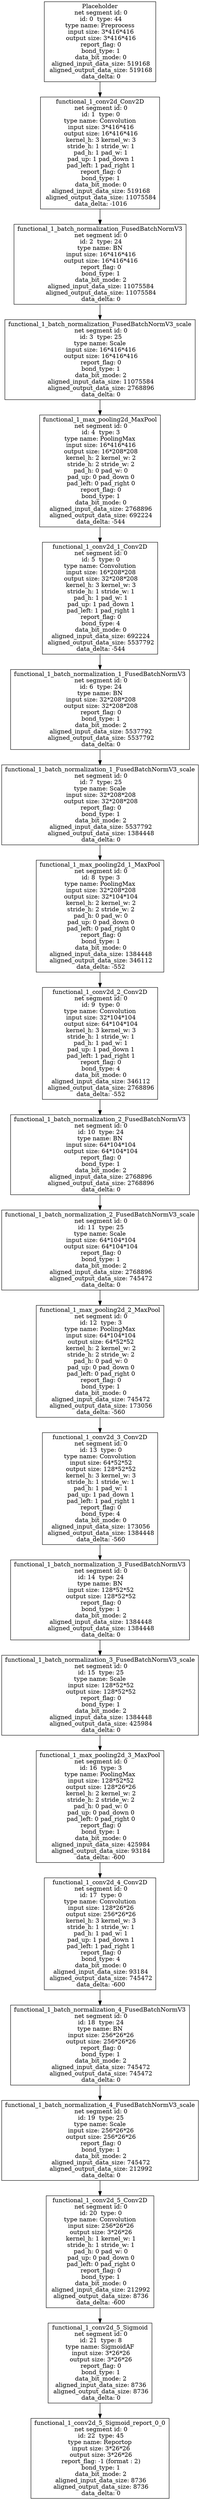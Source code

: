 digraph cnn_tree {
Placeholder [shape=box, label="Placeholder\n net segment id: 0\n id: 0  type: 44\ntype name: Preprocess\n input size: 3*416*416\n output size: 3*416*416\n report_flag: 0\n bond_type: 1\n data_bit_mode: 0\n aligned_input_data_size: 519168\n aligned_output_data_size: 519168\n data_delta: 0"];
Placeholder -> functional_1_conv2d_Conv2D;
functional_1_conv2d_Conv2D [shape=box, label="functional_1_conv2d_Conv2D\n net segment id: 0\n id: 1  type: 0\ntype name: Convolution\n input size: 3*416*416\n output size: 16*416*416\n kernel_h: 3 kernel_w: 3\n stride_h: 1 stride_w: 1\n pad_h: 1 pad_w: 1\n pad_up: 1 pad_down 1\n pad_left: 1 pad_right 1\n report_flag: 0\n bond_type: 1\n data_bit_mode: 0\n aligned_input_data_size: 519168\n aligned_output_data_size: 11075584\n data_delta: -1016"];
functional_1_conv2d_Conv2D -> functional_1_batch_normalization_FusedBatchNormV3;
functional_1_batch_normalization_FusedBatchNormV3 [shape=box, label="functional_1_batch_normalization_FusedBatchNormV3\n net segment id: 0\n id: 2  type: 24\ntype name: BN\n input size: 16*416*416\n output size: 16*416*416\n report_flag: 0\n bond_type: 1\n data_bit_mode: 2\n aligned_input_data_size: 11075584\n aligned_output_data_size: 11075584\n data_delta: 0"];
functional_1_batch_normalization_FusedBatchNormV3 -> functional_1_batch_normalization_FusedBatchNormV3_scale;
functional_1_batch_normalization_FusedBatchNormV3_scale [shape=box, label="functional_1_batch_normalization_FusedBatchNormV3_scale\n net segment id: 0\n id: 3  type: 25\ntype name: Scale\n input size: 16*416*416\n output size: 16*416*416\n report_flag: 0\n bond_type: 1\n data_bit_mode: 2\n aligned_input_data_size: 11075584\n aligned_output_data_size: 2768896\n data_delta: 0"];
functional_1_batch_normalization_FusedBatchNormV3_scale -> functional_1_max_pooling2d_MaxPool;
functional_1_max_pooling2d_MaxPool [shape=box, label="functional_1_max_pooling2d_MaxPool\n net segment id: 0\n id: 4  type: 3\ntype name: PoolingMax\n input size: 16*416*416\n output size: 16*208*208\n kernel_h: 2 kernel_w: 2\n stride_h: 2 stride_w: 2\n pad_h: 0 pad_w: 0\n pad_up: 0 pad_down 0\n pad_left: 0 pad_right 0\n report_flag: 0\n bond_type: 1\n data_bit_mode: 0\n aligned_input_data_size: 2768896\n aligned_output_data_size: 692224\n data_delta: -544"];
functional_1_max_pooling2d_MaxPool -> functional_1_conv2d_1_Conv2D;
functional_1_conv2d_1_Conv2D [shape=box, label="functional_1_conv2d_1_Conv2D\n net segment id: 0\n id: 5  type: 0\ntype name: Convolution\n input size: 16*208*208\n output size: 32*208*208\n kernel_h: 3 kernel_w: 3\n stride_h: 1 stride_w: 1\n pad_h: 1 pad_w: 1\n pad_up: 1 pad_down 1\n pad_left: 1 pad_right 1\n report_flag: 0\n bond_type: 4\n data_bit_mode: 0\n aligned_input_data_size: 692224\n aligned_output_data_size: 5537792\n data_delta: -544"];
functional_1_conv2d_1_Conv2D -> functional_1_batch_normalization_1_FusedBatchNormV3;
functional_1_batch_normalization_1_FusedBatchNormV3 [shape=box, label="functional_1_batch_normalization_1_FusedBatchNormV3\n net segment id: 0\n id: 6  type: 24\ntype name: BN\n input size: 32*208*208\n output size: 32*208*208\n report_flag: 0\n bond_type: 1\n data_bit_mode: 2\n aligned_input_data_size: 5537792\n aligned_output_data_size: 5537792\n data_delta: 0"];
functional_1_batch_normalization_1_FusedBatchNormV3 -> functional_1_batch_normalization_1_FusedBatchNormV3_scale;
functional_1_batch_normalization_1_FusedBatchNormV3_scale [shape=box, label="functional_1_batch_normalization_1_FusedBatchNormV3_scale\n net segment id: 0\n id: 7  type: 25\ntype name: Scale\n input size: 32*208*208\n output size: 32*208*208\n report_flag: 0\n bond_type: 1\n data_bit_mode: 2\n aligned_input_data_size: 5537792\n aligned_output_data_size: 1384448\n data_delta: 0"];
functional_1_batch_normalization_1_FusedBatchNormV3_scale -> functional_1_max_pooling2d_1_MaxPool;
functional_1_max_pooling2d_1_MaxPool [shape=box, label="functional_1_max_pooling2d_1_MaxPool\n net segment id: 0\n id: 8  type: 3\ntype name: PoolingMax\n input size: 32*208*208\n output size: 32*104*104\n kernel_h: 2 kernel_w: 2\n stride_h: 2 stride_w: 2\n pad_h: 0 pad_w: 0\n pad_up: 0 pad_down 0\n pad_left: 0 pad_right 0\n report_flag: 0\n bond_type: 1\n data_bit_mode: 0\n aligned_input_data_size: 1384448\n aligned_output_data_size: 346112\n data_delta: -552"];
functional_1_max_pooling2d_1_MaxPool -> functional_1_conv2d_2_Conv2D;
functional_1_conv2d_2_Conv2D [shape=box, label="functional_1_conv2d_2_Conv2D\n net segment id: 0\n id: 9  type: 0\ntype name: Convolution\n input size: 32*104*104\n output size: 64*104*104\n kernel_h: 3 kernel_w: 3\n stride_h: 1 stride_w: 1\n pad_h: 1 pad_w: 1\n pad_up: 1 pad_down 1\n pad_left: 1 pad_right 1\n report_flag: 0\n bond_type: 4\n data_bit_mode: 0\n aligned_input_data_size: 346112\n aligned_output_data_size: 2768896\n data_delta: -552"];
functional_1_conv2d_2_Conv2D -> functional_1_batch_normalization_2_FusedBatchNormV3;
functional_1_batch_normalization_2_FusedBatchNormV3 [shape=box, label="functional_1_batch_normalization_2_FusedBatchNormV3\n net segment id: 0\n id: 10  type: 24\ntype name: BN\n input size: 64*104*104\n output size: 64*104*104\n report_flag: 0\n bond_type: 1\n data_bit_mode: 2\n aligned_input_data_size: 2768896\n aligned_output_data_size: 2768896\n data_delta: 0"];
functional_1_batch_normalization_2_FusedBatchNormV3 -> functional_1_batch_normalization_2_FusedBatchNormV3_scale;
functional_1_batch_normalization_2_FusedBatchNormV3_scale [shape=box, label="functional_1_batch_normalization_2_FusedBatchNormV3_scale\n net segment id: 0\n id: 11  type: 25\ntype name: Scale\n input size: 64*104*104\n output size: 64*104*104\n report_flag: 0\n bond_type: 1\n data_bit_mode: 2\n aligned_input_data_size: 2768896\n aligned_output_data_size: 745472\n data_delta: 0"];
functional_1_batch_normalization_2_FusedBatchNormV3_scale -> functional_1_max_pooling2d_2_MaxPool;
functional_1_max_pooling2d_2_MaxPool [shape=box, label="functional_1_max_pooling2d_2_MaxPool\n net segment id: 0\n id: 12  type: 3\ntype name: PoolingMax\n input size: 64*104*104\n output size: 64*52*52\n kernel_h: 2 kernel_w: 2\n stride_h: 2 stride_w: 2\n pad_h: 0 pad_w: 0\n pad_up: 0 pad_down 0\n pad_left: 0 pad_right 0\n report_flag: 0\n bond_type: 1\n data_bit_mode: 0\n aligned_input_data_size: 745472\n aligned_output_data_size: 173056\n data_delta: -560"];
functional_1_max_pooling2d_2_MaxPool -> functional_1_conv2d_3_Conv2D;
functional_1_conv2d_3_Conv2D [shape=box, label="functional_1_conv2d_3_Conv2D\n net segment id: 0\n id: 13  type: 0\ntype name: Convolution\n input size: 64*52*52\n output size: 128*52*52\n kernel_h: 3 kernel_w: 3\n stride_h: 1 stride_w: 1\n pad_h: 1 pad_w: 1\n pad_up: 1 pad_down 1\n pad_left: 1 pad_right 1\n report_flag: 0\n bond_type: 4\n data_bit_mode: 0\n aligned_input_data_size: 173056\n aligned_output_data_size: 1384448\n data_delta: -560"];
functional_1_conv2d_3_Conv2D -> functional_1_batch_normalization_3_FusedBatchNormV3;
functional_1_batch_normalization_3_FusedBatchNormV3 [shape=box, label="functional_1_batch_normalization_3_FusedBatchNormV3\n net segment id: 0\n id: 14  type: 24\ntype name: BN\n input size: 128*52*52\n output size: 128*52*52\n report_flag: 0\n bond_type: 1\n data_bit_mode: 2\n aligned_input_data_size: 1384448\n aligned_output_data_size: 1384448\n data_delta: 0"];
functional_1_batch_normalization_3_FusedBatchNormV3 -> functional_1_batch_normalization_3_FusedBatchNormV3_scale;
functional_1_batch_normalization_3_FusedBatchNormV3_scale [shape=box, label="functional_1_batch_normalization_3_FusedBatchNormV3_scale\n net segment id: 0\n id: 15  type: 25\ntype name: Scale\n input size: 128*52*52\n output size: 128*52*52\n report_flag: 0\n bond_type: 1\n data_bit_mode: 2\n aligned_input_data_size: 1384448\n aligned_output_data_size: 425984\n data_delta: 0"];
functional_1_batch_normalization_3_FusedBatchNormV3_scale -> functional_1_max_pooling2d_3_MaxPool;
functional_1_max_pooling2d_3_MaxPool [shape=box, label="functional_1_max_pooling2d_3_MaxPool\n net segment id: 0\n id: 16  type: 3\ntype name: PoolingMax\n input size: 128*52*52\n output size: 128*26*26\n kernel_h: 2 kernel_w: 2\n stride_h: 2 stride_w: 2\n pad_h: 0 pad_w: 0\n pad_up: 0 pad_down 0\n pad_left: 0 pad_right 0\n report_flag: 0\n bond_type: 1\n data_bit_mode: 0\n aligned_input_data_size: 425984\n aligned_output_data_size: 93184\n data_delta: -600"];
functional_1_max_pooling2d_3_MaxPool -> functional_1_conv2d_4_Conv2D;
functional_1_conv2d_4_Conv2D [shape=box, label="functional_1_conv2d_4_Conv2D\n net segment id: 0\n id: 17  type: 0\ntype name: Convolution\n input size: 128*26*26\n output size: 256*26*26\n kernel_h: 3 kernel_w: 3\n stride_h: 1 stride_w: 1\n pad_h: 1 pad_w: 1\n pad_up: 1 pad_down 1\n pad_left: 1 pad_right 1\n report_flag: 0\n bond_type: 4\n data_bit_mode: 0\n aligned_input_data_size: 93184\n aligned_output_data_size: 745472\n data_delta: -600"];
functional_1_conv2d_4_Conv2D -> functional_1_batch_normalization_4_FusedBatchNormV3;
functional_1_batch_normalization_4_FusedBatchNormV3 [shape=box, label="functional_1_batch_normalization_4_FusedBatchNormV3\n net segment id: 0\n id: 18  type: 24\ntype name: BN\n input size: 256*26*26\n output size: 256*26*26\n report_flag: 0\n bond_type: 1\n data_bit_mode: 2\n aligned_input_data_size: 745472\n aligned_output_data_size: 745472\n data_delta: 0"];
functional_1_batch_normalization_4_FusedBatchNormV3 -> functional_1_batch_normalization_4_FusedBatchNormV3_scale;
functional_1_batch_normalization_4_FusedBatchNormV3_scale [shape=box, label="functional_1_batch_normalization_4_FusedBatchNormV3_scale\n net segment id: 0\n id: 19  type: 25\ntype name: Scale\n input size: 256*26*26\n output size: 256*26*26\n report_flag: 0\n bond_type: 1\n data_bit_mode: 2\n aligned_input_data_size: 745472\n aligned_output_data_size: 212992\n data_delta: 0"];
functional_1_batch_normalization_4_FusedBatchNormV3_scale -> functional_1_conv2d_5_Conv2D;
functional_1_conv2d_5_Conv2D [shape=box, label="functional_1_conv2d_5_Conv2D\n net segment id: 0\n id: 20  type: 0\ntype name: Convolution\n input size: 256*26*26\n output size: 3*26*26\n kernel_h: 1 kernel_w: 1\n stride_h: 1 stride_w: 1\n pad_h: 0 pad_w: 0\n pad_up: 0 pad_down 0\n pad_left: 0 pad_right 0\n report_flag: 0\n bond_type: 1\n data_bit_mode: 0\n aligned_input_data_size: 212992\n aligned_output_data_size: 8736\n data_delta: -600"];
functional_1_conv2d_5_Conv2D -> functional_1_conv2d_5_Sigmoid;
functional_1_conv2d_5_Sigmoid [shape=box, label="functional_1_conv2d_5_Sigmoid\n net segment id: 0\n id: 21  type: 8\ntype name: SigmoidAF\n input size: 3*26*26\n output size: 3*26*26\n report_flag: 0\n bond_type: 1\n data_bit_mode: 2\n aligned_input_data_size: 8736\n aligned_output_data_size: 8736\n data_delta: 0"];
functional_1_conv2d_5_Sigmoid -> functional_1_conv2d_5_Sigmoid_report_0_0;
functional_1_conv2d_5_Sigmoid_report_0_0 [shape=box, label="functional_1_conv2d_5_Sigmoid_report_0_0\n net segment id: 0\n id: 22  type: 45\ntype name: Reportop\n input size: 3*26*26\n output size: 3*26*26\n report_flag: -1 (format : 2)\n bond_type: 1\n data_bit_mode: 2\n aligned_input_data_size: 8736\n aligned_output_data_size: 8736\n data_delta: 0"];
}
